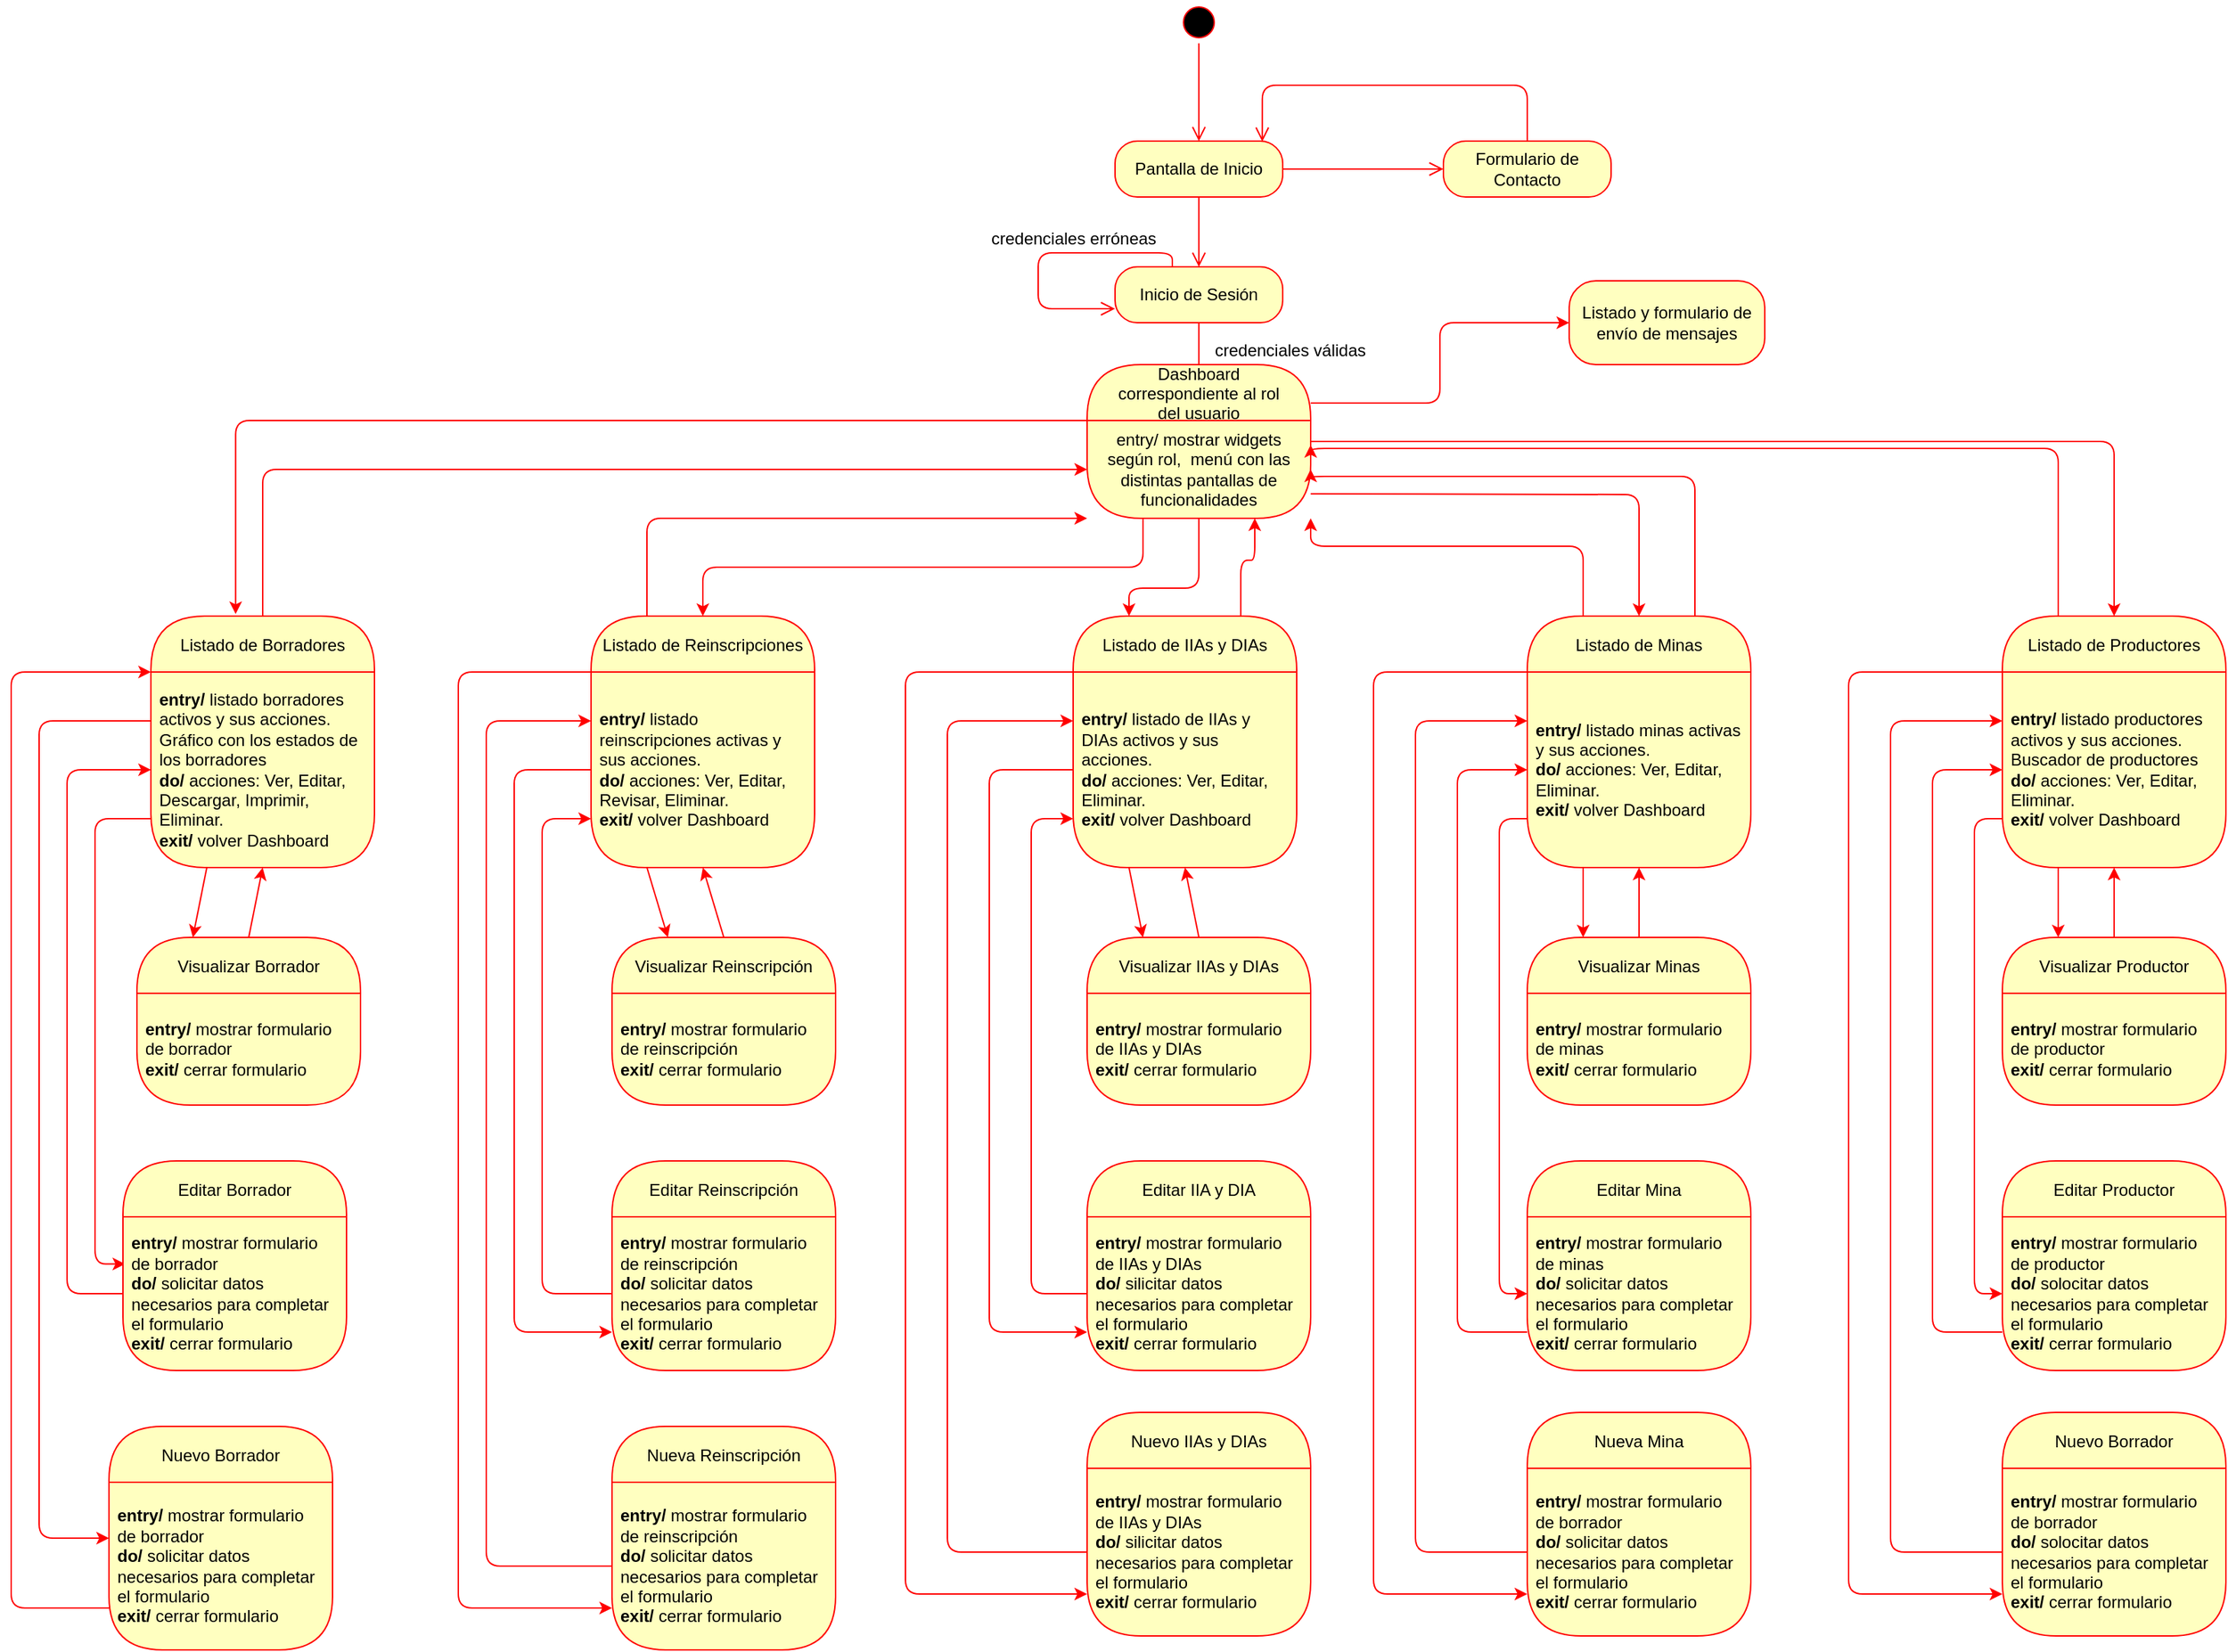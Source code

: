 <mxfile>
    <diagram id="AbvcyODMGbLfHhGxlUP3" name="Page-1">
        <mxGraphModel dx="3329" dy="575" grid="1" gridSize="10" guides="1" tooltips="1" connect="1" arrows="1" fold="1" page="1" pageScale="1" pageWidth="2339" pageHeight="3300" math="0" shadow="0">
            <root>
                <mxCell id="0"/>
                <mxCell id="1" parent="0"/>
                <mxCell id="5" value="" style="ellipse;html=1;shape=startState;fillColor=#000000;strokeColor=#ff0000;" parent="1" vertex="1">
                    <mxGeometry x="460" y="20" width="30" height="30" as="geometry"/>
                </mxCell>
                <mxCell id="6" value="" style="html=1;verticalAlign=bottom;endArrow=open;endSize=8;strokeColor=#ff0000;entryX=0.5;entryY=0;entryDx=0;entryDy=0;" parent="1" source="5" target="7" edge="1">
                    <mxGeometry relative="1" as="geometry">
                        <mxPoint x="475" y="110" as="targetPoint"/>
                    </mxGeometry>
                </mxCell>
                <mxCell id="7" value="Pantalla de Inicio" style="rounded=1;whiteSpace=wrap;html=1;arcSize=40;fontColor=#000000;fillColor=#ffffc0;strokeColor=#ff0000;" parent="1" vertex="1">
                    <mxGeometry x="415" y="120" width="120" height="40" as="geometry"/>
                </mxCell>
                <mxCell id="8" value="" style="edgeStyle=orthogonalEdgeStyle;html=1;verticalAlign=bottom;endArrow=open;endSize=8;strokeColor=#ff0000;entryX=0.5;entryY=0;entryDx=0;entryDy=0;" parent="1" source="7" target="10" edge="1">
                    <mxGeometry relative="1" as="geometry">
                        <mxPoint x="280" y="220" as="targetPoint"/>
                    </mxGeometry>
                </mxCell>
                <mxCell id="24" value="" style="edgeStyle=none;html=1;" parent="1" source="10" edge="1">
                    <mxGeometry relative="1" as="geometry">
                        <mxPoint x="475" y="320" as="targetPoint"/>
                    </mxGeometry>
                </mxCell>
                <mxCell id="10" value="Inicio de Sesión" style="rounded=1;whiteSpace=wrap;html=1;arcSize=40;fontColor=#000000;fillColor=#ffffc0;strokeColor=#ff0000;" parent="1" vertex="1">
                    <mxGeometry x="415" y="210" width="120" height="40" as="geometry"/>
                </mxCell>
                <mxCell id="11" value="" style="edgeStyle=orthogonalEdgeStyle;html=1;verticalAlign=bottom;endArrow=open;endSize=8;strokeColor=#ff0000;" parent="1" source="10" edge="1">
                    <mxGeometry relative="1" as="geometry">
                        <mxPoint x="475" y="310" as="targetPoint"/>
                    </mxGeometry>
                </mxCell>
                <mxCell id="13" value="" style="edgeStyle=orthogonalEdgeStyle;html=1;verticalAlign=bottom;endArrow=open;endSize=8;strokeColor=#ff0000;entryX=0;entryY=0.75;entryDx=0;entryDy=0;" parent="1" target="10" edge="1">
                    <mxGeometry relative="1" as="geometry">
                        <mxPoint x="485" y="320" as="targetPoint"/>
                        <mxPoint x="456" y="210" as="sourcePoint"/>
                        <Array as="points">
                            <mxPoint x="456" y="200"/>
                            <mxPoint x="360" y="200"/>
                            <mxPoint x="360" y="240"/>
                        </Array>
                    </mxGeometry>
                </mxCell>
                <mxCell id="14" value="credenciales erróneas&lt;br&gt;" style="text;html=1;align=center;verticalAlign=middle;resizable=0;points=[];autosize=1;strokeColor=none;fillColor=none;" parent="1" vertex="1">
                    <mxGeometry x="320" y="180" width="130" height="20" as="geometry"/>
                </mxCell>
                <mxCell id="15" value="Formulario de Contacto" style="rounded=1;whiteSpace=wrap;html=1;arcSize=40;fontColor=#000000;fillColor=#ffffc0;strokeColor=#ff0000;" parent="1" vertex="1">
                    <mxGeometry x="650" y="120" width="120" height="40" as="geometry"/>
                </mxCell>
                <mxCell id="16" value="" style="edgeStyle=orthogonalEdgeStyle;html=1;verticalAlign=bottom;endArrow=open;endSize=8;strokeColor=#ff0000;entryX=0.878;entryY=0.01;entryDx=0;entryDy=0;entryPerimeter=0;" parent="1" source="15" target="7" edge="1">
                    <mxGeometry relative="1" as="geometry">
                        <mxPoint x="650" y="70" as="targetPoint"/>
                        <Array as="points">
                            <mxPoint x="710" y="80"/>
                            <mxPoint x="520" y="80"/>
                        </Array>
                    </mxGeometry>
                </mxCell>
                <mxCell id="17" value="" style="html=1;verticalAlign=bottom;endArrow=open;endSize=8;strokeColor=#ff0000;entryX=0;entryY=0.5;entryDx=0;entryDy=0;exitX=1;exitY=0.5;exitDx=0;exitDy=0;" parent="1" source="7" target="15" edge="1">
                    <mxGeometry relative="1" as="geometry">
                        <mxPoint x="485" y="130" as="targetPoint"/>
                        <mxPoint x="485" y="60" as="sourcePoint"/>
                    </mxGeometry>
                </mxCell>
                <mxCell id="46" value="" style="edgeStyle=elbowEdgeStyle;html=1;fontColor=#000000;strokeColor=#FF0000;elbow=vertical;exitX=0;exitY=0;exitDx=0;exitDy=0;entryX=0.379;entryY=-0.008;entryDx=0;entryDy=0;entryPerimeter=0;" parent="1" source="26" target="44" edge="1">
                    <mxGeometry relative="1" as="geometry">
                        <Array as="points">
                            <mxPoint x="370" y="320"/>
                            <mxPoint x="260" y="350"/>
                            <mxPoint x="240" y="370"/>
                        </Array>
                    </mxGeometry>
                </mxCell>
                <mxCell id="245" value="" style="edgeStyle=elbowEdgeStyle;elbow=vertical;html=1;strokeColor=#FF0000;exitX=1;exitY=0.25;exitDx=0;exitDy=0;" edge="1" parent="1" source="25" target="244">
                    <mxGeometry relative="1" as="geometry">
                        <Array as="points"/>
                    </mxGeometry>
                </mxCell>
                <mxCell id="25" value="Dashboard &#10;correspondiente al rol &#10;del usuario" style="swimlane;fontStyle=0;align=center;verticalAlign=middle;childLayout=stackLayout;horizontal=1;startSize=40;horizontalStack=0;resizeParent=0;resizeLast=1;container=0;fontColor=#000000;collapsible=0;rounded=1;arcSize=32;strokeColor=#ff0000;fillColor=#ffffc0;swimlaneFillColor=#ffffc0;dropTarget=0;" parent="1" vertex="1">
                    <mxGeometry x="395" y="280" width="160" height="110" as="geometry"/>
                </mxCell>
                <mxCell id="26" value="entry/ mostrar widgets según rol,&amp;nbsp; menú con las distintas pantallas de funcionalidades" style="text;html=1;strokeColor=none;fillColor=none;align=center;verticalAlign=middle;spacingLeft=4;spacingRight=4;whiteSpace=wrap;overflow=hidden;rotatable=0;fontColor=#000000;" parent="25" vertex="1">
                    <mxGeometry y="40" width="160" height="70" as="geometry"/>
                </mxCell>
                <mxCell id="28" value="credenciales válidas" style="text;html=1;align=center;verticalAlign=middle;resizable=0;points=[];autosize=1;strokeColor=none;fillColor=none;" parent="1" vertex="1">
                    <mxGeometry x="480" y="260" width="120" height="20" as="geometry"/>
                </mxCell>
                <mxCell id="81" value="" style="edgeStyle=elbowEdgeStyle;html=1;fontColor=#000000;strokeColor=#FF0000;exitX=0;exitY=0.75;exitDx=0;exitDy=0;entryX=0.01;entryY=0.307;entryDx=0;entryDy=0;entryPerimeter=0;" parent="1" source="45" target="79" edge="1">
                    <mxGeometry relative="1" as="geometry">
                        <Array as="points">
                            <mxPoint x="-315" y="660"/>
                            <mxPoint x="-305" y="730"/>
                            <mxPoint x="-325" y="640"/>
                        </Array>
                    </mxGeometry>
                </mxCell>
                <mxCell id="85" value="" style="edgeStyle=none;html=1;fontColor=#000000;strokeColor=#FF0000;entryX=0.25;entryY=0;entryDx=0;entryDy=0;exitX=0.25;exitY=1;exitDx=0;exitDy=0;" parent="1" source="45" target="82" edge="1">
                    <mxGeometry relative="1" as="geometry">
                        <mxPoint x="45" y="490" as="sourcePoint"/>
                    </mxGeometry>
                </mxCell>
                <mxCell id="92" value="" style="edgeStyle=elbowEdgeStyle;html=1;fontColor=#000000;strokeColor=#FF0000;exitX=0;exitY=0.25;exitDx=0;exitDy=0;" parent="1" source="45" target="89" edge="1">
                    <mxGeometry relative="1" as="geometry">
                        <Array as="points">
                            <mxPoint x="-355" y="840"/>
                            <mxPoint x="-345" y="660"/>
                        </Array>
                    </mxGeometry>
                </mxCell>
                <mxCell id="236" style="edgeStyle=elbowEdgeStyle;elbow=vertical;html=1;exitX=0.5;exitY=0;exitDx=0;exitDy=0;entryX=0;entryY=0.5;entryDx=0;entryDy=0;strokeColor=#FF0000;" edge="1" parent="1" source="44" target="26">
                    <mxGeometry relative="1" as="geometry">
                        <Array as="points">
                            <mxPoint x="340" y="355"/>
                            <mxPoint x="240" y="370"/>
                        </Array>
                    </mxGeometry>
                </mxCell>
                <mxCell id="44" value="Listado de Borradores" style="swimlane;fontStyle=0;align=center;verticalAlign=middle;childLayout=stackLayout;horizontal=1;startSize=40;horizontalStack=0;resizeParent=0;resizeLast=1;container=0;fontColor=#000000;collapsible=0;rounded=1;arcSize=32;strokeColor=#ff0000;fillColor=#ffffc0;swimlaneFillColor=#ffffc0;dropTarget=0;" parent="1" vertex="1">
                    <mxGeometry x="-275" y="460" width="160" height="180" as="geometry"/>
                </mxCell>
                <mxCell id="45" value="&lt;b&gt;entry/&lt;/b&gt; listado borradores activos y sus acciones. Gráfico con los estados de los borradores&lt;br&gt;&lt;b&gt;do/&lt;/b&gt; acciones: Ver, Editar, Descargar, Imprimir, Eliminar.&lt;br&gt;&lt;b&gt;exit/&lt;/b&gt; volver Dashboard" style="text;html=1;strokeColor=none;fillColor=none;align=left;verticalAlign=middle;spacingLeft=4;spacingRight=4;whiteSpace=wrap;overflow=hidden;rotatable=0;fontColor=#000000;" parent="44" vertex="1">
                    <mxGeometry y="40" width="160" height="140" as="geometry"/>
                </mxCell>
                <mxCell id="87" style="edgeStyle=elbowEdgeStyle;html=1;exitX=0;exitY=0.5;exitDx=0;exitDy=0;entryX=0;entryY=0.5;entryDx=0;entryDy=0;fontColor=#000000;strokeColor=#FF0000;" parent="1" source="79" target="45" edge="1">
                    <mxGeometry relative="1" as="geometry">
                        <Array as="points">
                            <mxPoint x="-335" y="670"/>
                        </Array>
                    </mxGeometry>
                </mxCell>
                <mxCell id="78" value="Editar Borrador" style="swimlane;fontStyle=0;align=center;verticalAlign=middle;childLayout=stackLayout;horizontal=1;startSize=40;horizontalStack=0;resizeParent=0;resizeLast=1;container=0;fontColor=#000000;collapsible=0;rounded=1;arcSize=32;strokeColor=#ff0000;fillColor=#ffffc0;swimlaneFillColor=#ffffc0;dropTarget=0;" parent="1" vertex="1">
                    <mxGeometry x="-295" y="850" width="160" height="150" as="geometry"/>
                </mxCell>
                <mxCell id="79" value="&lt;b&gt;entry/&lt;/b&gt; mostrar formulario de borrador&lt;br&gt;&lt;b&gt;do/&lt;/b&gt; solicitar datos necesarios para completar el formulario&lt;br&gt;&lt;b&gt;exit/&lt;/b&gt; cerrar formulario" style="text;html=1;strokeColor=none;fillColor=none;align=left;verticalAlign=middle;spacingLeft=4;spacingRight=4;whiteSpace=wrap;overflow=hidden;rotatable=0;fontColor=#000000;" parent="78" vertex="1">
                    <mxGeometry y="40" width="160" height="110" as="geometry"/>
                </mxCell>
                <mxCell id="86" style="edgeStyle=none;html=1;exitX=0.5;exitY=0;exitDx=0;exitDy=0;entryX=0.5;entryY=1;entryDx=0;entryDy=0;fontColor=#000000;strokeColor=#FF0000;" parent="1" source="82" target="45" edge="1">
                    <mxGeometry relative="1" as="geometry"/>
                </mxCell>
                <mxCell id="82" value="Visualizar Borrador" style="swimlane;fontStyle=0;align=center;verticalAlign=middle;childLayout=stackLayout;horizontal=1;startSize=40;horizontalStack=0;resizeParent=0;resizeLast=1;container=0;fontColor=#000000;collapsible=0;rounded=1;arcSize=32;strokeColor=#ff0000;fillColor=#ffffc0;swimlaneFillColor=#ffffc0;dropTarget=0;" parent="1" vertex="1">
                    <mxGeometry x="-285" y="690" width="160" height="120" as="geometry"/>
                </mxCell>
                <mxCell id="83" value="&lt;b&gt;entry/&lt;/b&gt;&lt;span&gt;&amp;nbsp;mostrar formulario de borrador&lt;/span&gt;&lt;br&gt;&lt;b&gt;exit/&lt;/b&gt;&lt;span&gt;&amp;nbsp;cerrar formulario&lt;/span&gt;" style="text;html=1;strokeColor=none;fillColor=none;align=left;verticalAlign=middle;spacingLeft=4;spacingRight=4;whiteSpace=wrap;overflow=hidden;rotatable=0;fontColor=#000000;" parent="82" vertex="1">
                    <mxGeometry y="40" width="160" height="80" as="geometry"/>
                </mxCell>
                <mxCell id="84" value="entry/ listado borradores activos y sus acciones. Gráfico con los estados de los borradores" style="text;html=1;strokeColor=none;fillColor=none;align=center;verticalAlign=middle;spacingLeft=4;spacingRight=4;whiteSpace=wrap;overflow=hidden;rotatable=0;fontColor=#000000;" parent="82" vertex="1">
                    <mxGeometry y="120" width="160" as="geometry"/>
                </mxCell>
                <mxCell id="94" style="edgeStyle=elbowEdgeStyle;html=1;exitX=0;exitY=0.75;exitDx=0;exitDy=0;entryX=0;entryY=0;entryDx=0;entryDy=0;fontColor=#000000;strokeColor=#FF0000;" parent="1" source="90" target="45" edge="1">
                    <mxGeometry relative="1" as="geometry">
                        <Array as="points">
                            <mxPoint x="-375" y="700"/>
                            <mxPoint x="-335" y="820"/>
                        </Array>
                    </mxGeometry>
                </mxCell>
                <mxCell id="89" value="Nuevo Borrador" style="swimlane;fontStyle=0;align=center;verticalAlign=middle;childLayout=stackLayout;horizontal=1;startSize=40;horizontalStack=0;resizeParent=0;resizeLast=1;container=0;fontColor=#000000;collapsible=0;rounded=1;arcSize=32;strokeColor=#ff0000;fillColor=#ffffc0;swimlaneFillColor=#ffffc0;dropTarget=0;" parent="1" vertex="1">
                    <mxGeometry x="-305" y="1040" width="160" height="160" as="geometry"/>
                </mxCell>
                <mxCell id="90" value="&lt;b&gt;entry/&lt;/b&gt;&lt;span&gt;&amp;nbsp;mostrar formulario de borrador&lt;/span&gt;&lt;br&gt;&lt;b&gt;do/&lt;/b&gt;&lt;span&gt;&amp;nbsp;solicitar datos necesarios para completar el formulario&lt;/span&gt;&lt;br&gt;&lt;b&gt;exit/&lt;/b&gt;&lt;span&gt;&amp;nbsp;cerrar formulario&lt;/span&gt;" style="text;html=1;strokeColor=none;fillColor=none;align=left;verticalAlign=middle;spacingLeft=4;spacingRight=4;whiteSpace=wrap;overflow=hidden;rotatable=0;fontColor=#000000;" parent="89" vertex="1">
                    <mxGeometry y="40" width="160" height="120" as="geometry"/>
                </mxCell>
                <mxCell id="174" value="&lt;b&gt;entry/&lt;/b&gt;&lt;span&gt;&amp;nbsp;mostrar formulario de borrador&lt;/span&gt;&lt;br&gt;&lt;b&gt;do/&lt;/b&gt;&lt;span&gt;&amp;nbsp;solicitar datos necesarios para completar el formulario&lt;/span&gt;&lt;br&gt;&lt;b&gt;exit/&lt;/b&gt;&lt;span&gt;&amp;nbsp;cerrar formulario&lt;/span&gt;" style="text;html=1;strokeColor=none;fillColor=none;align=left;verticalAlign=middle;spacingLeft=4;spacingRight=4;whiteSpace=wrap;overflow=hidden;rotatable=0;fontColor=#000000;" parent="89" vertex="1">
                    <mxGeometry y="160" width="160" as="geometry"/>
                </mxCell>
                <mxCell id="126" value="" style="edgeStyle=elbowEdgeStyle;html=1;fontColor=#000000;strokeColor=#FF0000;exitX=0.25;exitY=1;exitDx=0;exitDy=0;elbow=vertical;" parent="1" source="26" target="130" edge="1">
                    <mxGeometry relative="1" as="geometry">
                        <mxPoint x="745" y="542.712" as="sourcePoint"/>
                    </mxGeometry>
                </mxCell>
                <mxCell id="127" value="" style="edgeStyle=elbowEdgeStyle;html=1;fontColor=#000000;strokeColor=#FF0000;exitX=0;exitY=0.5;exitDx=0;exitDy=0;entryX=0;entryY=0.75;entryDx=0;entryDy=0;" parent="1" source="131" target="134" edge="1">
                    <mxGeometry relative="1" as="geometry">
                        <Array as="points">
                            <mxPoint x="-15" y="750"/>
                            <mxPoint x="-25" y="750"/>
                            <mxPoint x="-15" y="750"/>
                        </Array>
                    </mxGeometry>
                </mxCell>
                <mxCell id="128" value="" style="edgeStyle=none;html=1;fontColor=#000000;strokeColor=#FF0000;entryX=0.25;entryY=0;entryDx=0;entryDy=0;exitX=0.25;exitY=1;exitDx=0;exitDy=0;" parent="1" source="131" target="136" edge="1">
                    <mxGeometry relative="1" as="geometry">
                        <mxPoint x="395" y="680" as="sourcePoint"/>
                    </mxGeometry>
                </mxCell>
                <mxCell id="129" value="" style="edgeStyle=elbowEdgeStyle;html=1;fontColor=#000000;strokeColor=#FF0000;exitX=0;exitY=0;exitDx=0;exitDy=0;entryX=0;entryY=0.75;entryDx=0;entryDy=0;" parent="1" source="131" target="141" edge="1">
                    <mxGeometry relative="1" as="geometry">
                        <Array as="points">
                            <mxPoint x="-55" y="740"/>
                            <mxPoint x="-65" y="820"/>
                        </Array>
                    </mxGeometry>
                </mxCell>
                <mxCell id="130" value="Listado de Reinscripciones" style="swimlane;fontStyle=0;align=center;verticalAlign=middle;childLayout=stackLayout;horizontal=1;startSize=40;horizontalStack=0;resizeParent=0;resizeLast=1;container=0;fontColor=#000000;collapsible=0;rounded=1;arcSize=32;strokeColor=#ff0000;fillColor=#ffffc0;swimlaneFillColor=#ffffc0;dropTarget=0;" parent="1" vertex="1">
                    <mxGeometry x="40" y="460" width="160" height="180" as="geometry"/>
                </mxCell>
                <mxCell id="131" value="&lt;b&gt;entry/&lt;/b&gt; listado reinscripciones activas y sus acciones.&lt;br&gt;&lt;b&gt;do/&lt;/b&gt; acciones: Ver, Editar, Revisar, Eliminar.&lt;br&gt;&lt;b&gt;exit/&lt;/b&gt; volver Dashboard" style="text;html=1;strokeColor=none;fillColor=none;align=left;verticalAlign=middle;spacingLeft=4;spacingRight=4;whiteSpace=wrap;overflow=hidden;rotatable=0;fontColor=#000000;" parent="130" vertex="1">
                    <mxGeometry y="40" width="160" height="140" as="geometry"/>
                </mxCell>
                <mxCell id="132" style="edgeStyle=elbowEdgeStyle;html=1;exitX=0;exitY=0.5;exitDx=0;exitDy=0;entryX=0;entryY=0.75;entryDx=0;entryDy=0;fontColor=#000000;strokeColor=#FF0000;" parent="1" source="134" target="131" edge="1">
                    <mxGeometry relative="1" as="geometry">
                        <Array as="points">
                            <mxPoint x="5" y="810"/>
                        </Array>
                    </mxGeometry>
                </mxCell>
                <mxCell id="133" value="Editar Reinscripción" style="swimlane;fontStyle=0;align=center;verticalAlign=middle;childLayout=stackLayout;horizontal=1;startSize=40;horizontalStack=0;resizeParent=0;resizeLast=1;container=0;fontColor=#000000;collapsible=0;rounded=1;arcSize=32;strokeColor=#ff0000;fillColor=#ffffc0;swimlaneFillColor=#ffffc0;dropTarget=0;" parent="1" vertex="1">
                    <mxGeometry x="55" y="850" width="160" height="150" as="geometry"/>
                </mxCell>
                <mxCell id="134" value="&lt;b&gt;entry/&lt;/b&gt; mostrar formulario de reinscripción&lt;br&gt;&lt;b&gt;do/&lt;/b&gt; solicitar datos necesarios para completar el formulario&lt;br&gt;&lt;b&gt;exit/&lt;/b&gt; cerrar formulario" style="text;html=1;strokeColor=none;fillColor=none;align=left;verticalAlign=middle;spacingLeft=4;spacingRight=4;whiteSpace=wrap;overflow=hidden;rotatable=0;fontColor=#000000;" parent="133" vertex="1">
                    <mxGeometry y="40" width="160" height="110" as="geometry"/>
                </mxCell>
                <mxCell id="135" style="edgeStyle=none;html=1;exitX=0.5;exitY=0;exitDx=0;exitDy=0;entryX=0.5;entryY=1;entryDx=0;entryDy=0;fontColor=#000000;strokeColor=#FF0000;" parent="1" source="136" target="131" edge="1">
                    <mxGeometry relative="1" as="geometry"/>
                </mxCell>
                <mxCell id="136" value="Visualizar Reinscripción" style="swimlane;fontStyle=0;align=center;verticalAlign=middle;childLayout=stackLayout;horizontal=1;startSize=40;horizontalStack=0;resizeParent=0;resizeLast=1;container=0;fontColor=#000000;collapsible=0;rounded=1;arcSize=32;strokeColor=#ff0000;fillColor=#ffffc0;swimlaneFillColor=#ffffc0;dropTarget=0;" parent="1" vertex="1">
                    <mxGeometry x="55" y="690" width="160" height="120" as="geometry"/>
                </mxCell>
                <mxCell id="137" value="&lt;b&gt;entry/&lt;/b&gt;&lt;span&gt;&amp;nbsp;mostrar formulario de reinscripción&lt;/span&gt;&lt;br&gt;&lt;b&gt;exit/&lt;/b&gt;&lt;span&gt;&amp;nbsp;cerrar formulario&lt;/span&gt;" style="text;html=1;strokeColor=none;fillColor=none;align=left;verticalAlign=middle;spacingLeft=4;spacingRight=4;whiteSpace=wrap;overflow=hidden;rotatable=0;fontColor=#000000;" parent="136" vertex="1">
                    <mxGeometry y="40" width="160" height="80" as="geometry"/>
                </mxCell>
                <mxCell id="138" value="entry/ listado borradores activos y sus acciones. Gráfico con los estados de los borradores" style="text;html=1;strokeColor=none;fillColor=none;align=center;verticalAlign=middle;spacingLeft=4;spacingRight=4;whiteSpace=wrap;overflow=hidden;rotatable=0;fontColor=#000000;" parent="136" vertex="1">
                    <mxGeometry y="120" width="160" as="geometry"/>
                </mxCell>
                <mxCell id="139" style="edgeStyle=elbowEdgeStyle;html=1;entryX=0;entryY=0.25;entryDx=0;entryDy=0;fontColor=#000000;strokeColor=#FF0000;" parent="1" source="141" target="131" edge="1">
                    <mxGeometry relative="1" as="geometry">
                        <Array as="points">
                            <mxPoint x="-35" y="740"/>
                            <mxPoint x="-45" y="750"/>
                            <mxPoint x="-35" y="830"/>
                        </Array>
                    </mxGeometry>
                </mxCell>
                <mxCell id="140" value="Nueva Reinscripción" style="swimlane;fontStyle=0;align=center;verticalAlign=middle;childLayout=stackLayout;horizontal=1;startSize=40;horizontalStack=0;resizeParent=0;resizeLast=1;container=0;fontColor=#000000;collapsible=0;rounded=1;arcSize=32;strokeColor=#ff0000;fillColor=#ffffc0;swimlaneFillColor=#ffffc0;dropTarget=0;" parent="1" vertex="1">
                    <mxGeometry x="55" y="1040" width="160" height="160" as="geometry"/>
                </mxCell>
                <mxCell id="141" value="&lt;b&gt;entry/&lt;/b&gt;&lt;span&gt;&amp;nbsp;mostrar formulario de reinscripción&lt;/span&gt;&lt;br&gt;&lt;b&gt;do/&lt;/b&gt;&lt;span&gt;&amp;nbsp;solicitar datos necesarios para completar el formulario&lt;/span&gt;&lt;br&gt;&lt;b&gt;exit/&lt;/b&gt;&lt;span&gt;&amp;nbsp;cerrar formulario&lt;/span&gt;" style="text;html=1;strokeColor=none;fillColor=none;align=left;verticalAlign=middle;spacingLeft=4;spacingRight=4;whiteSpace=wrap;overflow=hidden;rotatable=0;fontColor=#000000;" parent="140" vertex="1">
                    <mxGeometry y="40" width="160" height="120" as="geometry"/>
                </mxCell>
                <mxCell id="142" value="" style="edgeStyle=elbowEdgeStyle;html=1;fontColor=#000000;strokeColor=#FF0000;exitX=0.5;exitY=1;exitDx=0;exitDy=0;elbow=vertical;entryX=0.25;entryY=0;entryDx=0;entryDy=0;" parent="1" source="26" target="146" edge="1">
                    <mxGeometry relative="1" as="geometry">
                        <mxPoint x="540" y="430" as="sourcePoint"/>
                        <Array as="points">
                            <mxPoint x="510" y="440"/>
                        </Array>
                    </mxGeometry>
                </mxCell>
                <mxCell id="143" value="" style="edgeStyle=elbowEdgeStyle;html=1;fontColor=#000000;strokeColor=#FF0000;exitX=0;exitY=0.5;exitDx=0;exitDy=0;entryX=0;entryY=0.75;entryDx=0;entryDy=0;" parent="1" source="147" target="150" edge="1">
                    <mxGeometry relative="1" as="geometry">
                        <mxPoint x="695" y="670" as="sourcePoint"/>
                        <Array as="points">
                            <mxPoint x="325" y="810"/>
                        </Array>
                    </mxGeometry>
                </mxCell>
                <mxCell id="144" value="" style="edgeStyle=none;html=1;fontColor=#000000;strokeColor=#FF0000;entryX=0.25;entryY=0;entryDx=0;entryDy=0;exitX=0.25;exitY=1;exitDx=0;exitDy=0;" parent="1" source="147" target="152" edge="1">
                    <mxGeometry relative="1" as="geometry">
                        <mxPoint x="835" y="630" as="sourcePoint"/>
                    </mxGeometry>
                </mxCell>
                <mxCell id="145" value="" style="edgeStyle=elbowEdgeStyle;html=1;fontColor=#000000;strokeColor=#FF0000;exitX=0;exitY=0;exitDx=0;exitDy=0;entryX=0;entryY=0.75;entryDx=0;entryDy=0;" parent="1" source="147" target="157" edge="1">
                    <mxGeometry relative="1" as="geometry">
                        <Array as="points">
                            <mxPoint x="265" y="1160"/>
                            <mxPoint x="265" y="860"/>
                        </Array>
                    </mxGeometry>
                </mxCell>
                <mxCell id="146" value="Listado de IIAs y DIAs" style="swimlane;fontStyle=0;align=center;verticalAlign=middle;childLayout=stackLayout;horizontal=1;startSize=40;horizontalStack=0;resizeParent=0;resizeLast=1;container=0;fontColor=#000000;collapsible=0;rounded=1;arcSize=32;strokeColor=#ff0000;fillColor=#ffffc0;swimlaneFillColor=#ffffc0;dropTarget=0;" parent="1" vertex="1">
                    <mxGeometry x="385" y="460" width="160" height="180" as="geometry"/>
                </mxCell>
                <mxCell id="147" value="&lt;b&gt;entry/&lt;/b&gt; listado de IIAs y DIAs activos y sus acciones.&lt;br&gt;&lt;b&gt;do/&lt;/b&gt; acciones: Ver, Editar,&amp;nbsp; Eliminar.&lt;br&gt;&lt;b&gt;exit/&lt;/b&gt; volver Dashboard" style="text;html=1;strokeColor=none;fillColor=none;align=left;verticalAlign=middle;spacingLeft=4;spacingRight=4;whiteSpace=wrap;overflow=hidden;rotatable=0;fontColor=#000000;" parent="146" vertex="1">
                    <mxGeometry y="40" width="160" height="140" as="geometry"/>
                </mxCell>
                <mxCell id="148" style="edgeStyle=elbowEdgeStyle;html=1;exitX=0;exitY=0.5;exitDx=0;exitDy=0;fontColor=#000000;strokeColor=#FF0000;entryX=0;entryY=0.75;entryDx=0;entryDy=0;" parent="1" source="150" target="147" edge="1">
                    <mxGeometry relative="1" as="geometry">
                        <mxPoint x="735" y="650" as="targetPoint"/>
                        <Array as="points">
                            <mxPoint x="355" y="670"/>
                        </Array>
                    </mxGeometry>
                </mxCell>
                <mxCell id="149" value="Editar IIA y DIA" style="swimlane;fontStyle=0;align=center;verticalAlign=middle;childLayout=stackLayout;horizontal=1;startSize=40;horizontalStack=0;resizeParent=0;resizeLast=1;container=0;fontColor=#000000;collapsible=0;rounded=1;arcSize=32;strokeColor=#ff0000;fillColor=#ffffc0;swimlaneFillColor=#ffffc0;dropTarget=0;" parent="1" vertex="1">
                    <mxGeometry x="395" y="850" width="160" height="150" as="geometry"/>
                </mxCell>
                <mxCell id="150" value="&lt;b&gt;entry/&lt;/b&gt; mostrar formulario de IIAs y DIAs&lt;br&gt;&lt;b&gt;do/&lt;/b&gt; silicitar datos necesarios para completar el formulario&lt;br&gt;&lt;b&gt;exit/&lt;/b&gt; cerrar formulario" style="text;html=1;strokeColor=none;fillColor=none;align=left;verticalAlign=middle;spacingLeft=4;spacingRight=4;whiteSpace=wrap;overflow=hidden;rotatable=0;fontColor=#000000;" parent="149" vertex="1">
                    <mxGeometry y="40" width="160" height="110" as="geometry"/>
                </mxCell>
                <mxCell id="151" style="edgeStyle=none;html=1;exitX=0.5;exitY=0;exitDx=0;exitDy=0;fontColor=#000000;strokeColor=#FF0000;entryX=0.5;entryY=1;entryDx=0;entryDy=0;" parent="1" source="152" target="147" edge="1">
                    <mxGeometry relative="1" as="geometry">
                        <mxPoint x="885" y="610" as="targetPoint"/>
                    </mxGeometry>
                </mxCell>
                <mxCell id="152" value="Visualizar IIAs y DIAs" style="swimlane;fontStyle=0;align=center;verticalAlign=middle;childLayout=stackLayout;horizontal=1;startSize=40;horizontalStack=0;resizeParent=0;resizeLast=1;container=0;fontColor=#000000;collapsible=0;rounded=1;arcSize=32;strokeColor=#ff0000;fillColor=#ffffc0;swimlaneFillColor=#ffffc0;dropTarget=0;" parent="1" vertex="1">
                    <mxGeometry x="395" y="690" width="160" height="120" as="geometry"/>
                </mxCell>
                <mxCell id="153" value="&lt;b&gt;entry/&lt;/b&gt;&lt;span&gt;&amp;nbsp;mostrar formulario de IIAs y DIAs&lt;/span&gt;&lt;br&gt;&lt;b&gt;exit/&lt;/b&gt;&lt;span&gt;&amp;nbsp;cerrar formulario&lt;/span&gt;" style="text;html=1;strokeColor=none;fillColor=none;align=left;verticalAlign=middle;spacingLeft=4;spacingRight=4;whiteSpace=wrap;overflow=hidden;rotatable=0;fontColor=#000000;" parent="152" vertex="1">
                    <mxGeometry y="40" width="160" height="80" as="geometry"/>
                </mxCell>
                <mxCell id="154" value="entry/ listado borradores activos y sus acciones. Gráfico con los estados de los borradores" style="text;html=1;strokeColor=none;fillColor=none;align=center;verticalAlign=middle;spacingLeft=4;spacingRight=4;whiteSpace=wrap;overflow=hidden;rotatable=0;fontColor=#000000;" parent="152" vertex="1">
                    <mxGeometry y="120" width="160" as="geometry"/>
                </mxCell>
                <mxCell id="155" style="edgeStyle=elbowEdgeStyle;html=1;exitX=0;exitY=0.5;exitDx=0;exitDy=0;entryX=0;entryY=0.25;entryDx=0;entryDy=0;fontColor=#000000;strokeColor=#FF0000;" parent="1" source="157" target="147" edge="1">
                    <mxGeometry relative="1" as="geometry">
                        <Array as="points">
                            <mxPoint x="295" y="830"/>
                        </Array>
                    </mxGeometry>
                </mxCell>
                <mxCell id="156" value="Nuevo IIAs y DIAs" style="swimlane;fontStyle=0;align=center;verticalAlign=middle;childLayout=stackLayout;horizontal=1;startSize=40;horizontalStack=0;resizeParent=0;resizeLast=1;container=0;fontColor=#000000;collapsible=0;rounded=1;arcSize=32;strokeColor=#ff0000;fillColor=#ffffc0;swimlaneFillColor=#ffffc0;dropTarget=0;" parent="1" vertex="1">
                    <mxGeometry x="395" y="1030" width="160" height="160" as="geometry"/>
                </mxCell>
                <mxCell id="157" value="&lt;b&gt;entry/&lt;/b&gt;&lt;span&gt;&amp;nbsp;mostrar formulario de IIAs y DIAs&lt;/span&gt;&lt;br&gt;&lt;b&gt;do/&lt;/b&gt;&lt;span&gt;&amp;nbsp;silicitar datos necesarios para completar el formulario&lt;/span&gt;&lt;br&gt;&lt;b&gt;exit/&lt;/b&gt;&lt;span&gt;&amp;nbsp;cerrar formulario&lt;/span&gt;" style="text;html=1;strokeColor=none;fillColor=none;align=left;verticalAlign=middle;spacingLeft=4;spacingRight=4;whiteSpace=wrap;overflow=hidden;rotatable=0;fontColor=#000000;" parent="156" vertex="1">
                    <mxGeometry y="40" width="160" height="120" as="geometry"/>
                </mxCell>
                <mxCell id="158" value="" style="edgeStyle=elbowEdgeStyle;html=1;fontColor=#000000;strokeColor=#FF0000;elbow=vertical;exitX=1;exitY=0.75;exitDx=0;exitDy=0;" parent="1" source="26" target="162" edge="1">
                    <mxGeometry relative="1" as="geometry">
                        <mxPoint x="640" y="360" as="sourcePoint"/>
                        <Array as="points">
                            <mxPoint x="640" y="373"/>
                            <mxPoint x="760" y="380"/>
                            <mxPoint x="780" y="370"/>
                            <mxPoint x="710" y="400"/>
                            <mxPoint x="710" y="410"/>
                            <mxPoint x="730" y="400"/>
                            <mxPoint x="740" y="420"/>
                            <mxPoint x="750" y="370"/>
                            <mxPoint x="680" y="410"/>
                        </Array>
                    </mxGeometry>
                </mxCell>
                <mxCell id="159" value="" style="edgeStyle=elbowEdgeStyle;html=1;fontColor=#000000;strokeColor=#FF0000;exitX=0;exitY=0.75;exitDx=0;exitDy=0;entryX=0;entryY=0.5;entryDx=0;entryDy=0;" parent="1" source="163" target="166" edge="1">
                    <mxGeometry relative="1" as="geometry">
                        <mxPoint x="1030" y="630" as="sourcePoint"/>
                        <Array as="points">
                            <mxPoint x="690" y="720"/>
                            <mxPoint x="680" y="690"/>
                        </Array>
                    </mxGeometry>
                </mxCell>
                <mxCell id="160" value="" style="edgeStyle=none;html=1;fontColor=#000000;strokeColor=#FF0000;entryX=0.25;entryY=0;entryDx=0;entryDy=0;exitX=0.25;exitY=1;exitDx=0;exitDy=0;" parent="1" source="163" target="168" edge="1">
                    <mxGeometry relative="1" as="geometry">
                        <mxPoint x="1040" y="550" as="sourcePoint"/>
                    </mxGeometry>
                </mxCell>
                <mxCell id="161" value="" style="edgeStyle=elbowEdgeStyle;html=1;fontColor=#000000;strokeColor=#FF0000;exitX=0;exitY=0;exitDx=0;exitDy=0;entryX=0;entryY=0.75;entryDx=0;entryDy=0;" parent="1" source="163" target="173" edge="1">
                    <mxGeometry relative="1" as="geometry">
                        <Array as="points">
                            <mxPoint x="600" y="710"/>
                            <mxPoint x="610" y="700"/>
                        </Array>
                    </mxGeometry>
                </mxCell>
                <mxCell id="162" value="Listado de Minas" style="swimlane;fontStyle=0;align=center;verticalAlign=middle;childLayout=stackLayout;horizontal=1;startSize=40;horizontalStack=0;resizeParent=0;resizeLast=1;container=0;fontColor=#000000;collapsible=0;rounded=1;arcSize=32;strokeColor=#ff0000;fillColor=#ffffc0;swimlaneFillColor=#ffffc0;dropTarget=0;" parent="1" vertex="1">
                    <mxGeometry x="710" y="460" width="160" height="180" as="geometry"/>
                </mxCell>
                <mxCell id="163" value="&lt;b&gt;entry/&lt;/b&gt; listado minas activas y sus acciones.&amp;nbsp;&lt;br&gt;&lt;b&gt;do/&lt;/b&gt; acciones: Ver, Editar,&amp;nbsp; Eliminar.&lt;br&gt;&lt;b&gt;exit/&lt;/b&gt; volver Dashboard" style="text;html=1;strokeColor=none;fillColor=none;align=left;verticalAlign=middle;spacingLeft=4;spacingRight=4;whiteSpace=wrap;overflow=hidden;rotatable=0;fontColor=#000000;" parent="162" vertex="1">
                    <mxGeometry y="40" width="160" height="140" as="geometry"/>
                </mxCell>
                <mxCell id="164" style="edgeStyle=elbowEdgeStyle;html=1;exitX=0;exitY=0.75;exitDx=0;exitDy=0;fontColor=#000000;strokeColor=#FF0000;entryX=0;entryY=0.5;entryDx=0;entryDy=0;" parent="1" source="166" target="163" edge="1">
                    <mxGeometry relative="1" as="geometry">
                        <mxPoint x="1000" y="580" as="targetPoint"/>
                        <Array as="points">
                            <mxPoint x="660" y="710"/>
                        </Array>
                    </mxGeometry>
                </mxCell>
                <mxCell id="165" value="Editar Mina" style="swimlane;fontStyle=0;align=center;verticalAlign=middle;childLayout=stackLayout;horizontal=1;startSize=40;horizontalStack=0;resizeParent=0;resizeLast=1;container=0;fontColor=#000000;collapsible=0;rounded=1;arcSize=32;strokeColor=#ff0000;fillColor=#ffffc0;swimlaneFillColor=#ffffc0;dropTarget=0;" parent="1" vertex="1">
                    <mxGeometry x="710" y="850" width="160" height="150" as="geometry"/>
                </mxCell>
                <mxCell id="166" value="&lt;b&gt;entry/&lt;/b&gt; mostrar formulario de minas&lt;br&gt;&lt;b&gt;do/&lt;/b&gt; solicitar datos necesarios para completar el formulario&lt;br&gt;&lt;b&gt;exit/&lt;/b&gt; cerrar formulario" style="text;html=1;strokeColor=none;fillColor=none;align=left;verticalAlign=middle;spacingLeft=4;spacingRight=4;whiteSpace=wrap;overflow=hidden;rotatable=0;fontColor=#000000;" parent="165" vertex="1">
                    <mxGeometry y="40" width="160" height="110" as="geometry"/>
                </mxCell>
                <mxCell id="167" style="edgeStyle=none;html=1;fontColor=#000000;strokeColor=#FF0000;entryX=0.5;entryY=1;entryDx=0;entryDy=0;" parent="1" source="168" target="163" edge="1">
                    <mxGeometry relative="1" as="geometry">
                        <mxPoint x="1060" y="530" as="targetPoint"/>
                    </mxGeometry>
                </mxCell>
                <mxCell id="168" value="Visualizar Minas" style="swimlane;fontStyle=0;align=center;verticalAlign=middle;childLayout=stackLayout;horizontal=1;startSize=40;horizontalStack=0;resizeParent=0;resizeLast=1;container=0;fontColor=#000000;collapsible=0;rounded=1;arcSize=32;strokeColor=#ff0000;fillColor=#ffffc0;swimlaneFillColor=#ffffc0;dropTarget=0;" parent="1" vertex="1">
                    <mxGeometry x="710" y="690" width="160" height="120" as="geometry"/>
                </mxCell>
                <mxCell id="169" value="&lt;b&gt;entry/&lt;/b&gt;&lt;span&gt;&amp;nbsp;mostrar formulario de minas&lt;/span&gt;&lt;br&gt;&lt;b&gt;exit/&lt;/b&gt;&lt;span&gt;&amp;nbsp;cerrar formulario&lt;/span&gt;" style="text;html=1;strokeColor=none;fillColor=none;align=left;verticalAlign=middle;spacingLeft=4;spacingRight=4;whiteSpace=wrap;overflow=hidden;rotatable=0;fontColor=#000000;" parent="168" vertex="1">
                    <mxGeometry y="40" width="160" height="80" as="geometry"/>
                </mxCell>
                <mxCell id="170" value="entry/ listado borradores activos y sus acciones. Gráfico con los estados de los borradores" style="text;html=1;strokeColor=none;fillColor=none;align=center;verticalAlign=middle;spacingLeft=4;spacingRight=4;whiteSpace=wrap;overflow=hidden;rotatable=0;fontColor=#000000;" parent="168" vertex="1">
                    <mxGeometry y="120" width="160" as="geometry"/>
                </mxCell>
                <mxCell id="171" style="edgeStyle=elbowEdgeStyle;html=1;fontColor=#000000;strokeColor=#FF0000;entryX=0;entryY=0.25;entryDx=0;entryDy=0;" parent="1" source="173" target="163" edge="1">
                    <mxGeometry relative="1" as="geometry">
                        <mxPoint x="930" y="600" as="targetPoint"/>
                        <Array as="points">
                            <mxPoint x="630" y="710"/>
                            <mxPoint x="590" y="840"/>
                        </Array>
                    </mxGeometry>
                </mxCell>
                <mxCell id="172" value="Nueva Mina" style="swimlane;fontStyle=0;align=center;verticalAlign=middle;childLayout=stackLayout;horizontal=1;startSize=40;horizontalStack=0;resizeParent=0;resizeLast=1;container=0;fontColor=#000000;collapsible=0;rounded=1;arcSize=32;strokeColor=#ff0000;fillColor=#ffffc0;swimlaneFillColor=#ffffc0;dropTarget=0;" parent="1" vertex="1">
                    <mxGeometry x="710" y="1030" width="160" height="160" as="geometry"/>
                </mxCell>
                <mxCell id="173" value="&lt;b&gt;entry/&lt;/b&gt;&lt;span&gt;&amp;nbsp;mostrar formulario de borrador&lt;/span&gt;&lt;br&gt;&lt;b&gt;do/&lt;/b&gt;&lt;span&gt;&amp;nbsp;solicitar datos necesarios para completar el formulario&lt;/span&gt;&lt;br&gt;&lt;b&gt;exit/&lt;/b&gt;&lt;span&gt;&amp;nbsp;cerrar formulario&lt;/span&gt;" style="text;html=1;strokeColor=none;fillColor=none;align=left;verticalAlign=middle;spacingLeft=4;spacingRight=4;whiteSpace=wrap;overflow=hidden;rotatable=0;fontColor=#000000;" parent="172" vertex="1">
                    <mxGeometry y="40" width="160" height="120" as="geometry"/>
                </mxCell>
                <mxCell id="175" value="" style="edgeStyle=elbowEdgeStyle;html=1;fontColor=#000000;strokeColor=#FF0000;exitX=0;exitY=0.75;exitDx=0;exitDy=0;entryX=0;entryY=0.5;entryDx=0;entryDy=0;" edge="1" parent="1" source="179" target="182">
                    <mxGeometry relative="1" as="geometry">
                        <mxPoint x="1370" y="630" as="sourcePoint"/>
                        <Array as="points">
                            <mxPoint x="1030" y="720"/>
                            <mxPoint x="1020" y="690"/>
                        </Array>
                    </mxGeometry>
                </mxCell>
                <mxCell id="176" value="" style="edgeStyle=none;html=1;fontColor=#000000;strokeColor=#FF0000;entryX=0.25;entryY=0;entryDx=0;entryDy=0;exitX=0.25;exitY=1;exitDx=0;exitDy=0;" edge="1" parent="1" source="179" target="184">
                    <mxGeometry relative="1" as="geometry">
                        <mxPoint x="1380" y="550" as="sourcePoint"/>
                    </mxGeometry>
                </mxCell>
                <mxCell id="177" value="" style="edgeStyle=elbowEdgeStyle;html=1;fontColor=#000000;strokeColor=#FF0000;exitX=0;exitY=0;exitDx=0;exitDy=0;entryX=0;entryY=0.75;entryDx=0;entryDy=0;" edge="1" parent="1" source="179" target="189">
                    <mxGeometry relative="1" as="geometry">
                        <Array as="points">
                            <mxPoint x="940" y="710"/>
                            <mxPoint x="950" y="700"/>
                        </Array>
                    </mxGeometry>
                </mxCell>
                <mxCell id="178" value="Listado de Productores" style="swimlane;fontStyle=0;align=center;verticalAlign=middle;childLayout=stackLayout;horizontal=1;startSize=40;horizontalStack=0;resizeParent=0;resizeLast=1;container=0;fontColor=#000000;collapsible=0;rounded=1;arcSize=32;strokeColor=#ff0000;fillColor=#ffffc0;swimlaneFillColor=#ffffc0;dropTarget=0;" vertex="1" parent="1">
                    <mxGeometry x="1050" y="460" width="160" height="180" as="geometry"/>
                </mxCell>
                <mxCell id="179" value="&lt;b&gt;entry/&lt;/b&gt; listado productores activos y sus acciones. Buscador de productores&lt;br&gt;&lt;b&gt;do/&lt;/b&gt; acciones: Ver, Editar, Eliminar.&lt;br&gt;&lt;b&gt;exit/&lt;/b&gt; volver Dashboard" style="text;html=1;strokeColor=none;fillColor=none;align=left;verticalAlign=middle;spacingLeft=4;spacingRight=4;whiteSpace=wrap;overflow=hidden;rotatable=0;fontColor=#000000;" vertex="1" parent="178">
                    <mxGeometry y="40" width="160" height="140" as="geometry"/>
                </mxCell>
                <mxCell id="180" style="edgeStyle=elbowEdgeStyle;html=1;exitX=0;exitY=0.75;exitDx=0;exitDy=0;fontColor=#000000;strokeColor=#FF0000;entryX=0;entryY=0.5;entryDx=0;entryDy=0;" edge="1" parent="1" source="182" target="179">
                    <mxGeometry relative="1" as="geometry">
                        <mxPoint x="1340" y="580" as="targetPoint"/>
                        <Array as="points">
                            <mxPoint x="1000" y="710"/>
                        </Array>
                    </mxGeometry>
                </mxCell>
                <mxCell id="181" value="Editar Productor" style="swimlane;fontStyle=0;align=center;verticalAlign=middle;childLayout=stackLayout;horizontal=1;startSize=40;horizontalStack=0;resizeParent=0;resizeLast=1;container=0;fontColor=#000000;collapsible=0;rounded=1;arcSize=32;strokeColor=#ff0000;fillColor=#ffffc0;swimlaneFillColor=#ffffc0;dropTarget=0;" vertex="1" parent="1">
                    <mxGeometry x="1050" y="850" width="160" height="150" as="geometry"/>
                </mxCell>
                <mxCell id="182" value="&lt;b&gt;entry/&lt;/b&gt; mostrar formulario de productor&lt;br&gt;&lt;b&gt;do/&lt;/b&gt; solocitar datos necesarios para completar el formulario&lt;br&gt;&lt;b&gt;exit/&lt;/b&gt; cerrar formulario" style="text;html=1;strokeColor=none;fillColor=none;align=left;verticalAlign=middle;spacingLeft=4;spacingRight=4;whiteSpace=wrap;overflow=hidden;rotatable=0;fontColor=#000000;" vertex="1" parent="181">
                    <mxGeometry y="40" width="160" height="110" as="geometry"/>
                </mxCell>
                <mxCell id="183" style="edgeStyle=none;html=1;fontColor=#000000;strokeColor=#FF0000;entryX=0.5;entryY=1;entryDx=0;entryDy=0;" edge="1" parent="1" source="184" target="179">
                    <mxGeometry relative="1" as="geometry">
                        <mxPoint x="1400" y="530" as="targetPoint"/>
                    </mxGeometry>
                </mxCell>
                <mxCell id="184" value="Visualizar Productor" style="swimlane;fontStyle=0;align=center;verticalAlign=middle;childLayout=stackLayout;horizontal=1;startSize=40;horizontalStack=0;resizeParent=0;resizeLast=1;container=0;fontColor=#000000;collapsible=0;rounded=1;arcSize=32;strokeColor=#ff0000;fillColor=#ffffc0;swimlaneFillColor=#ffffc0;dropTarget=0;" vertex="1" parent="1">
                    <mxGeometry x="1050" y="690" width="160" height="120" as="geometry"/>
                </mxCell>
                <mxCell id="185" value="&lt;b&gt;entry/&lt;/b&gt;&lt;span&gt;&amp;nbsp;mostrar formulario de productor&lt;/span&gt;&lt;br&gt;&lt;b&gt;exit/&lt;/b&gt;&lt;span&gt;&amp;nbsp;cerrar formulario&lt;/span&gt;" style="text;html=1;strokeColor=none;fillColor=none;align=left;verticalAlign=middle;spacingLeft=4;spacingRight=4;whiteSpace=wrap;overflow=hidden;rotatable=0;fontColor=#000000;" vertex="1" parent="184">
                    <mxGeometry y="40" width="160" height="80" as="geometry"/>
                </mxCell>
                <mxCell id="186" value="entry/ listado borradores activos y sus acciones. Gráfico con los estados de los borradores" style="text;html=1;strokeColor=none;fillColor=none;align=center;verticalAlign=middle;spacingLeft=4;spacingRight=4;whiteSpace=wrap;overflow=hidden;rotatable=0;fontColor=#000000;" vertex="1" parent="184">
                    <mxGeometry y="120" width="160" as="geometry"/>
                </mxCell>
                <mxCell id="187" style="edgeStyle=elbowEdgeStyle;html=1;fontColor=#000000;strokeColor=#FF0000;entryX=0;entryY=0.25;entryDx=0;entryDy=0;" edge="1" parent="1" source="189" target="179">
                    <mxGeometry relative="1" as="geometry">
                        <mxPoint x="1270" y="600" as="targetPoint"/>
                        <Array as="points">
                            <mxPoint x="970" y="710"/>
                            <mxPoint x="930" y="840"/>
                        </Array>
                    </mxGeometry>
                </mxCell>
                <mxCell id="188" value="Nuevo Borrador" style="swimlane;fontStyle=0;align=center;verticalAlign=middle;childLayout=stackLayout;horizontal=1;startSize=40;horizontalStack=0;resizeParent=0;resizeLast=1;container=0;fontColor=#000000;collapsible=0;rounded=1;arcSize=32;strokeColor=#ff0000;fillColor=#ffffc0;swimlaneFillColor=#ffffc0;dropTarget=0;" vertex="1" parent="1">
                    <mxGeometry x="1050" y="1030" width="160" height="160" as="geometry"/>
                </mxCell>
                <mxCell id="189" value="&lt;b&gt;entry/&lt;/b&gt;&lt;span&gt;&amp;nbsp;mostrar formulario de borrador&lt;/span&gt;&lt;br&gt;&lt;b&gt;do/&lt;/b&gt;&lt;span&gt;&amp;nbsp;solocitar datos necesarios para completar el formulario&lt;/span&gt;&lt;br&gt;&lt;b&gt;exit/&lt;/b&gt;&lt;span&gt;&amp;nbsp;cerrar formulario&lt;/span&gt;" style="text;html=1;strokeColor=none;fillColor=none;align=left;verticalAlign=middle;spacingLeft=4;spacingRight=4;whiteSpace=wrap;overflow=hidden;rotatable=0;fontColor=#000000;" vertex="1" parent="188">
                    <mxGeometry y="40" width="160" height="120" as="geometry"/>
                </mxCell>
                <mxCell id="235" value="" style="edgeStyle=elbowEdgeStyle;html=1;fontColor=#000000;strokeColor=#FF0000;exitX=1;exitY=0.5;exitDx=0;exitDy=0;elbow=vertical;entryX=0.5;entryY=0;entryDx=0;entryDy=0;" edge="1" parent="1" source="25" target="178">
                    <mxGeometry relative="1" as="geometry">
                        <mxPoint x="640" y="340" as="sourcePoint"/>
                        <mxPoint x="1135" y="410" as="targetPoint"/>
                        <Array as="points">
                            <mxPoint x="650" y="335"/>
                            <mxPoint x="750" y="350"/>
                            <mxPoint x="865" y="370"/>
                            <mxPoint x="875" y="320"/>
                            <mxPoint x="805" y="360"/>
                        </Array>
                    </mxGeometry>
                </mxCell>
                <mxCell id="237" style="edgeStyle=elbowEdgeStyle;elbow=vertical;html=1;exitX=0.25;exitY=0;exitDx=0;exitDy=0;strokeColor=#FF0000;entryX=0;entryY=1;entryDx=0;entryDy=0;" edge="1" parent="1" source="130" target="26">
                    <mxGeometry relative="1" as="geometry">
                        <mxPoint x="30" y="470" as="sourcePoint"/>
                        <mxPoint x="410" y="410" as="targetPoint"/>
                        <Array as="points">
                            <mxPoint x="295" y="390"/>
                        </Array>
                    </mxGeometry>
                </mxCell>
                <mxCell id="238" style="edgeStyle=elbowEdgeStyle;elbow=vertical;html=1;exitX=0.75;exitY=0;exitDx=0;exitDy=0;strokeColor=#FF0000;entryX=0.75;entryY=1;entryDx=0;entryDy=0;" edge="1" parent="1" source="146" target="26">
                    <mxGeometry relative="1" as="geometry">
                        <mxPoint x="940" y="335" as="sourcePoint"/>
                        <mxPoint x="1010" y="205" as="targetPoint"/>
                        <Array as="points">
                            <mxPoint x="490" y="420"/>
                            <mxPoint x="720" y="420"/>
                            <mxPoint x="1160" y="245"/>
                        </Array>
                    </mxGeometry>
                </mxCell>
                <mxCell id="239" style="edgeStyle=elbowEdgeStyle;elbow=vertical;html=1;exitX=0.25;exitY=0;exitDx=0;exitDy=0;strokeColor=#FF0000;entryX=1;entryY=1;entryDx=0;entryDy=0;" edge="1" parent="1" source="162" target="26">
                    <mxGeometry relative="1" as="geometry">
                        <mxPoint x="915" y="460" as="sourcePoint"/>
                        <mxPoint x="710" y="390" as="targetPoint"/>
                        <Array as="points">
                            <mxPoint x="790" y="410"/>
                            <mxPoint x="915" y="420"/>
                            <mxPoint x="1355" y="245"/>
                        </Array>
                    </mxGeometry>
                </mxCell>
                <mxCell id="240" style="edgeStyle=elbowEdgeStyle;elbow=vertical;html=1;exitX=0.75;exitY=0;exitDx=0;exitDy=0;strokeColor=#FF0000;entryX=1;entryY=0.5;entryDx=0;entryDy=0;" edge="1" parent="1" source="162" target="26">
                    <mxGeometry relative="1" as="geometry">
                        <mxPoint x="1075" y="330" as="sourcePoint"/>
                        <mxPoint x="870" y="260" as="targetPoint"/>
                        <Array as="points">
                            <mxPoint x="650" y="360"/>
                            <mxPoint x="870" y="370"/>
                            <mxPoint x="1075" y="290"/>
                            <mxPoint x="1515" y="115"/>
                        </Array>
                    </mxGeometry>
                </mxCell>
                <mxCell id="241" style="edgeStyle=elbowEdgeStyle;elbow=vertical;html=1;exitX=0.25;exitY=0;exitDx=0;exitDy=0;strokeColor=#FF0000;entryX=1;entryY=0.25;entryDx=0;entryDy=0;" edge="1" parent="1" source="178" target="26">
                    <mxGeometry relative="1" as="geometry">
                        <mxPoint x="1015" y="330" as="sourcePoint"/>
                        <mxPoint x="580" y="340" as="targetPoint"/>
                        <Array as="points">
                            <mxPoint x="650" y="340"/>
                            <mxPoint x="1130" y="360"/>
                            <mxPoint x="1015" y="290"/>
                            <mxPoint x="1455" y="115"/>
                        </Array>
                    </mxGeometry>
                </mxCell>
                <mxCell id="244" value="Listado y formulario de envío de mensajes" style="whiteSpace=wrap;html=1;fillColor=#ffffc0;strokeColor=#ff0000;fontColor=#000000;fontStyle=0;startSize=40;rounded=1;arcSize=32;swimlaneFillColor=#ffffc0;" vertex="1" parent="1">
                    <mxGeometry x="740" y="220" width="140" height="60" as="geometry"/>
                </mxCell>
            </root>
        </mxGraphModel>
    </diagram>
</mxfile>